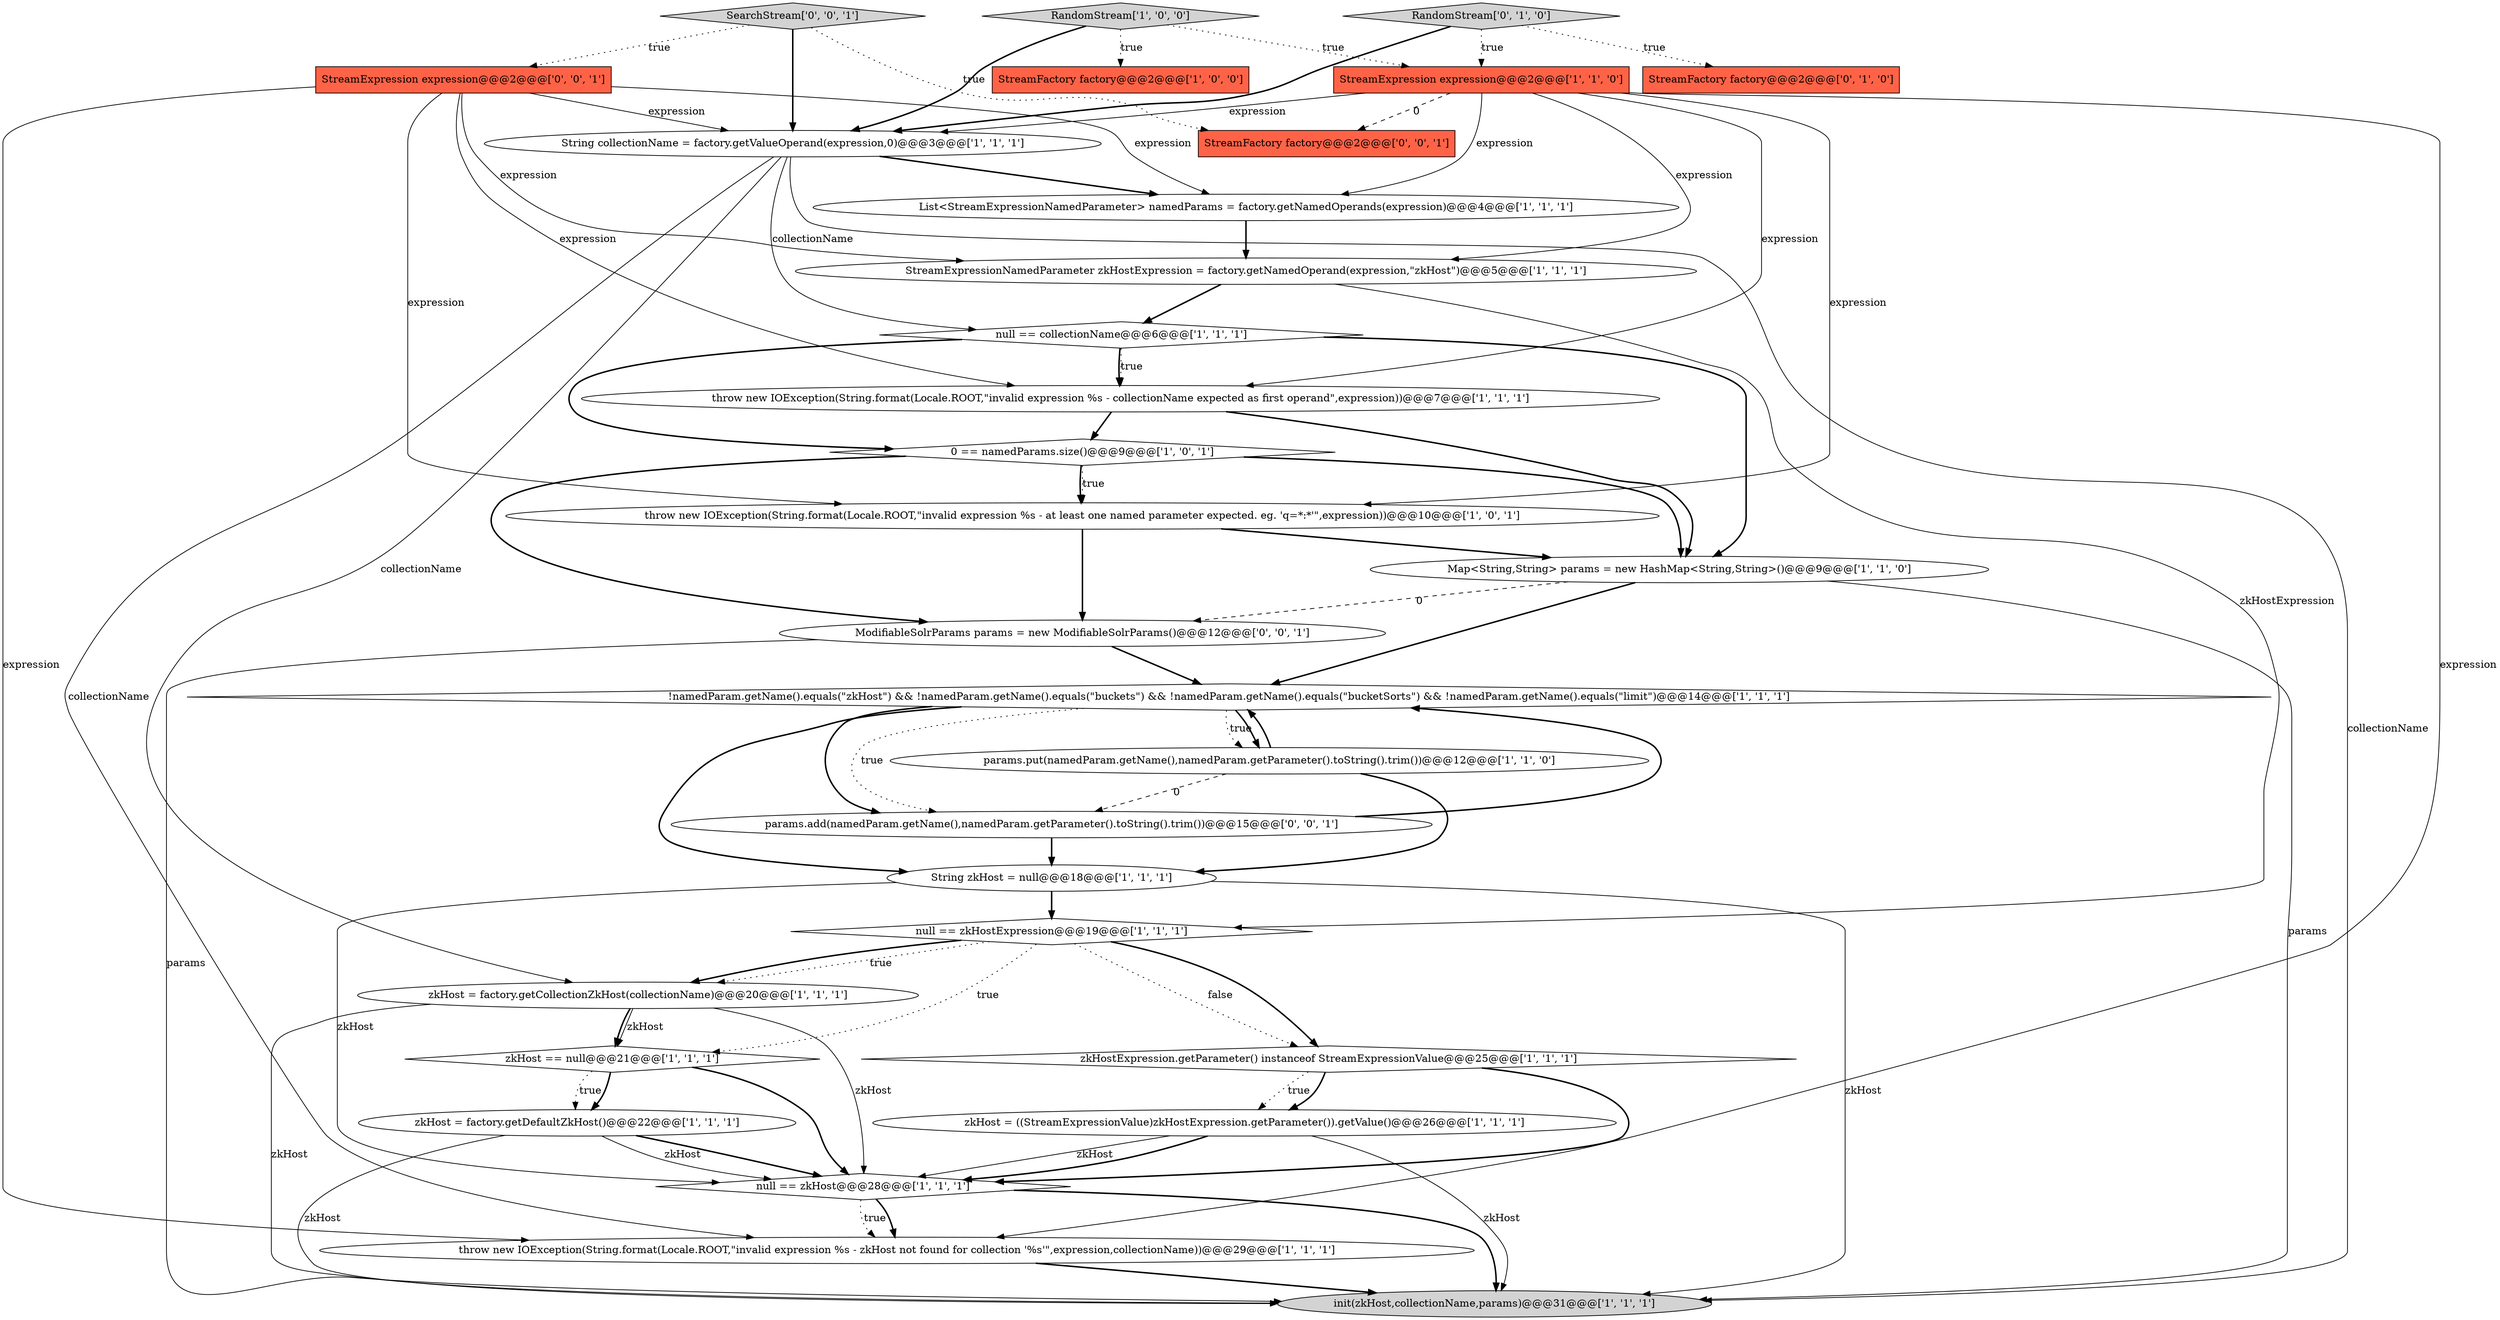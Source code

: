 digraph {
6 [style = filled, label = "String zkHost = null@@@18@@@['1', '1', '1']", fillcolor = white, shape = ellipse image = "AAA0AAABBB1BBB"];
13 [style = filled, label = "RandomStream['1', '0', '0']", fillcolor = lightgray, shape = diamond image = "AAA0AAABBB1BBB"];
21 [style = filled, label = "Map<String,String> params = new HashMap<String,String>()@@@9@@@['1', '1', '0']", fillcolor = white, shape = ellipse image = "AAA0AAABBB1BBB"];
27 [style = filled, label = "StreamExpression expression@@@2@@@['0', '0', '1']", fillcolor = tomato, shape = box image = "AAA0AAABBB3BBB"];
15 [style = filled, label = "0 == namedParams.size()@@@9@@@['1', '0', '1']", fillcolor = white, shape = diamond image = "AAA0AAABBB1BBB"];
18 [style = filled, label = "null == collectionName@@@6@@@['1', '1', '1']", fillcolor = white, shape = diamond image = "AAA0AAABBB1BBB"];
1 [style = filled, label = "zkHost = ((StreamExpressionValue)zkHostExpression.getParameter()).getValue()@@@26@@@['1', '1', '1']", fillcolor = white, shape = ellipse image = "AAA0AAABBB1BBB"];
25 [style = filled, label = "ModifiableSolrParams params = new ModifiableSolrParams()@@@12@@@['0', '0', '1']", fillcolor = white, shape = ellipse image = "AAA0AAABBB3BBB"];
28 [style = filled, label = "SearchStream['0', '0', '1']", fillcolor = lightgray, shape = diamond image = "AAA0AAABBB3BBB"];
14 [style = filled, label = "zkHost = factory.getCollectionZkHost(collectionName)@@@20@@@['1', '1', '1']", fillcolor = white, shape = ellipse image = "AAA0AAABBB1BBB"];
19 [style = filled, label = "zkHostExpression.getParameter() instanceof StreamExpressionValue@@@25@@@['1', '1', '1']", fillcolor = white, shape = diamond image = "AAA0AAABBB1BBB"];
9 [style = filled, label = "zkHost = factory.getDefaultZkHost()@@@22@@@['1', '1', '1']", fillcolor = white, shape = ellipse image = "AAA0AAABBB1BBB"];
4 [style = filled, label = "throw new IOException(String.format(Locale.ROOT,\"invalid expression %s - at least one named parameter expected. eg. 'q=*:*'\",expression))@@@10@@@['1', '0', '1']", fillcolor = white, shape = ellipse image = "AAA0AAABBB1BBB"];
24 [style = filled, label = "StreamFactory factory@@@2@@@['0', '1', '0']", fillcolor = tomato, shape = box image = "AAA0AAABBB2BBB"];
3 [style = filled, label = "StreamFactory factory@@@2@@@['1', '0', '0']", fillcolor = tomato, shape = box image = "AAA0AAABBB1BBB"];
8 [style = filled, label = "throw new IOException(String.format(Locale.ROOT,\"invalid expression %s - collectionName expected as first operand\",expression))@@@7@@@['1', '1', '1']", fillcolor = white, shape = ellipse image = "AAA0AAABBB1BBB"];
16 [style = filled, label = "String collectionName = factory.getValueOperand(expression,0)@@@3@@@['1', '1', '1']", fillcolor = white, shape = ellipse image = "AAA0AAABBB1BBB"];
29 [style = filled, label = "StreamFactory factory@@@2@@@['0', '0', '1']", fillcolor = tomato, shape = box image = "AAA0AAABBB3BBB"];
26 [style = filled, label = "params.add(namedParam.getName(),namedParam.getParameter().toString().trim())@@@15@@@['0', '0', '1']", fillcolor = white, shape = ellipse image = "AAA0AAABBB3BBB"];
2 [style = filled, label = "StreamExpressionNamedParameter zkHostExpression = factory.getNamedOperand(expression,\"zkHost\")@@@5@@@['1', '1', '1']", fillcolor = white, shape = ellipse image = "AAA0AAABBB1BBB"];
17 [style = filled, label = "List<StreamExpressionNamedParameter> namedParams = factory.getNamedOperands(expression)@@@4@@@['1', '1', '1']", fillcolor = white, shape = ellipse image = "AAA0AAABBB1BBB"];
5 [style = filled, label = "params.put(namedParam.getName(),namedParam.getParameter().toString().trim())@@@12@@@['1', '1', '0']", fillcolor = white, shape = ellipse image = "AAA0AAABBB1BBB"];
7 [style = filled, label = "null == zkHost@@@28@@@['1', '1', '1']", fillcolor = white, shape = diamond image = "AAA0AAABBB1BBB"];
10 [style = filled, label = "throw new IOException(String.format(Locale.ROOT,\"invalid expression %s - zkHost not found for collection '%s'\",expression,collectionName))@@@29@@@['1', '1', '1']", fillcolor = white, shape = ellipse image = "AAA0AAABBB1BBB"];
20 [style = filled, label = "init(zkHost,collectionName,params)@@@31@@@['1', '1', '1']", fillcolor = lightgray, shape = ellipse image = "AAA0AAABBB1BBB"];
11 [style = filled, label = "StreamExpression expression@@@2@@@['1', '1', '0']", fillcolor = tomato, shape = box image = "AAA0AAABBB1BBB"];
12 [style = filled, label = "null == zkHostExpression@@@19@@@['1', '1', '1']", fillcolor = white, shape = diamond image = "AAA0AAABBB1BBB"];
23 [style = filled, label = "RandomStream['0', '1', '0']", fillcolor = lightgray, shape = diamond image = "AAA0AAABBB2BBB"];
22 [style = filled, label = "!namedParam.getName().equals(\"zkHost\") && !namedParam.getName().equals(\"buckets\") && !namedParam.getName().equals(\"bucketSorts\") && !namedParam.getName().equals(\"limit\")@@@14@@@['1', '1', '1']", fillcolor = white, shape = diamond image = "AAA0AAABBB1BBB"];
0 [style = filled, label = "zkHost == null@@@21@@@['1', '1', '1']", fillcolor = white, shape = diamond image = "AAA0AAABBB1BBB"];
28->16 [style = bold, label=""];
21->22 [style = bold, label=""];
23->16 [style = bold, label=""];
14->0 [style = bold, label=""];
27->16 [style = solid, label="expression"];
27->4 [style = solid, label="expression"];
21->25 [style = dashed, label="0"];
9->7 [style = solid, label="zkHost"];
12->14 [style = dotted, label="true"];
6->12 [style = bold, label=""];
18->21 [style = bold, label=""];
23->11 [style = dotted, label="true"];
19->7 [style = bold, label=""];
15->25 [style = bold, label=""];
4->21 [style = bold, label=""];
5->6 [style = bold, label=""];
17->2 [style = bold, label=""];
12->19 [style = dotted, label="false"];
26->22 [style = bold, label=""];
11->16 [style = solid, label="expression"];
16->18 [style = solid, label="collectionName"];
27->2 [style = solid, label="expression"];
0->7 [style = bold, label=""];
12->14 [style = bold, label=""];
7->10 [style = dotted, label="true"];
18->8 [style = dotted, label="true"];
27->10 [style = solid, label="expression"];
15->21 [style = bold, label=""];
7->20 [style = bold, label=""];
15->4 [style = dotted, label="true"];
16->14 [style = solid, label="collectionName"];
6->20 [style = solid, label="zkHost"];
2->12 [style = solid, label="zkHostExpression"];
1->20 [style = solid, label="zkHost"];
0->9 [style = dotted, label="true"];
12->19 [style = bold, label=""];
13->3 [style = dotted, label="true"];
5->22 [style = bold, label=""];
18->8 [style = bold, label=""];
28->29 [style = dotted, label="true"];
11->10 [style = solid, label="expression"];
10->20 [style = bold, label=""];
18->15 [style = bold, label=""];
25->20 [style = solid, label="params"];
22->6 [style = bold, label=""];
4->25 [style = bold, label=""];
11->8 [style = solid, label="expression"];
11->4 [style = solid, label="expression"];
15->4 [style = bold, label=""];
12->0 [style = dotted, label="true"];
16->10 [style = solid, label="collectionName"];
13->11 [style = dotted, label="true"];
28->27 [style = dotted, label="true"];
16->20 [style = solid, label="collectionName"];
8->21 [style = bold, label=""];
11->2 [style = solid, label="expression"];
11->17 [style = solid, label="expression"];
21->20 [style = solid, label="params"];
13->16 [style = bold, label=""];
19->1 [style = dotted, label="true"];
14->0 [style = solid, label="zkHost"];
1->7 [style = solid, label="zkHost"];
9->20 [style = solid, label="zkHost"];
22->5 [style = dotted, label="true"];
16->17 [style = bold, label=""];
1->7 [style = bold, label=""];
14->7 [style = solid, label="zkHost"];
26->6 [style = bold, label=""];
22->5 [style = bold, label=""];
19->1 [style = bold, label=""];
7->10 [style = bold, label=""];
0->9 [style = bold, label=""];
23->24 [style = dotted, label="true"];
27->8 [style = solid, label="expression"];
11->29 [style = dashed, label="0"];
14->20 [style = solid, label="zkHost"];
2->18 [style = bold, label=""];
22->26 [style = bold, label=""];
6->7 [style = solid, label="zkHost"];
8->15 [style = bold, label=""];
27->17 [style = solid, label="expression"];
25->22 [style = bold, label=""];
5->26 [style = dashed, label="0"];
22->26 [style = dotted, label="true"];
9->7 [style = bold, label=""];
}
